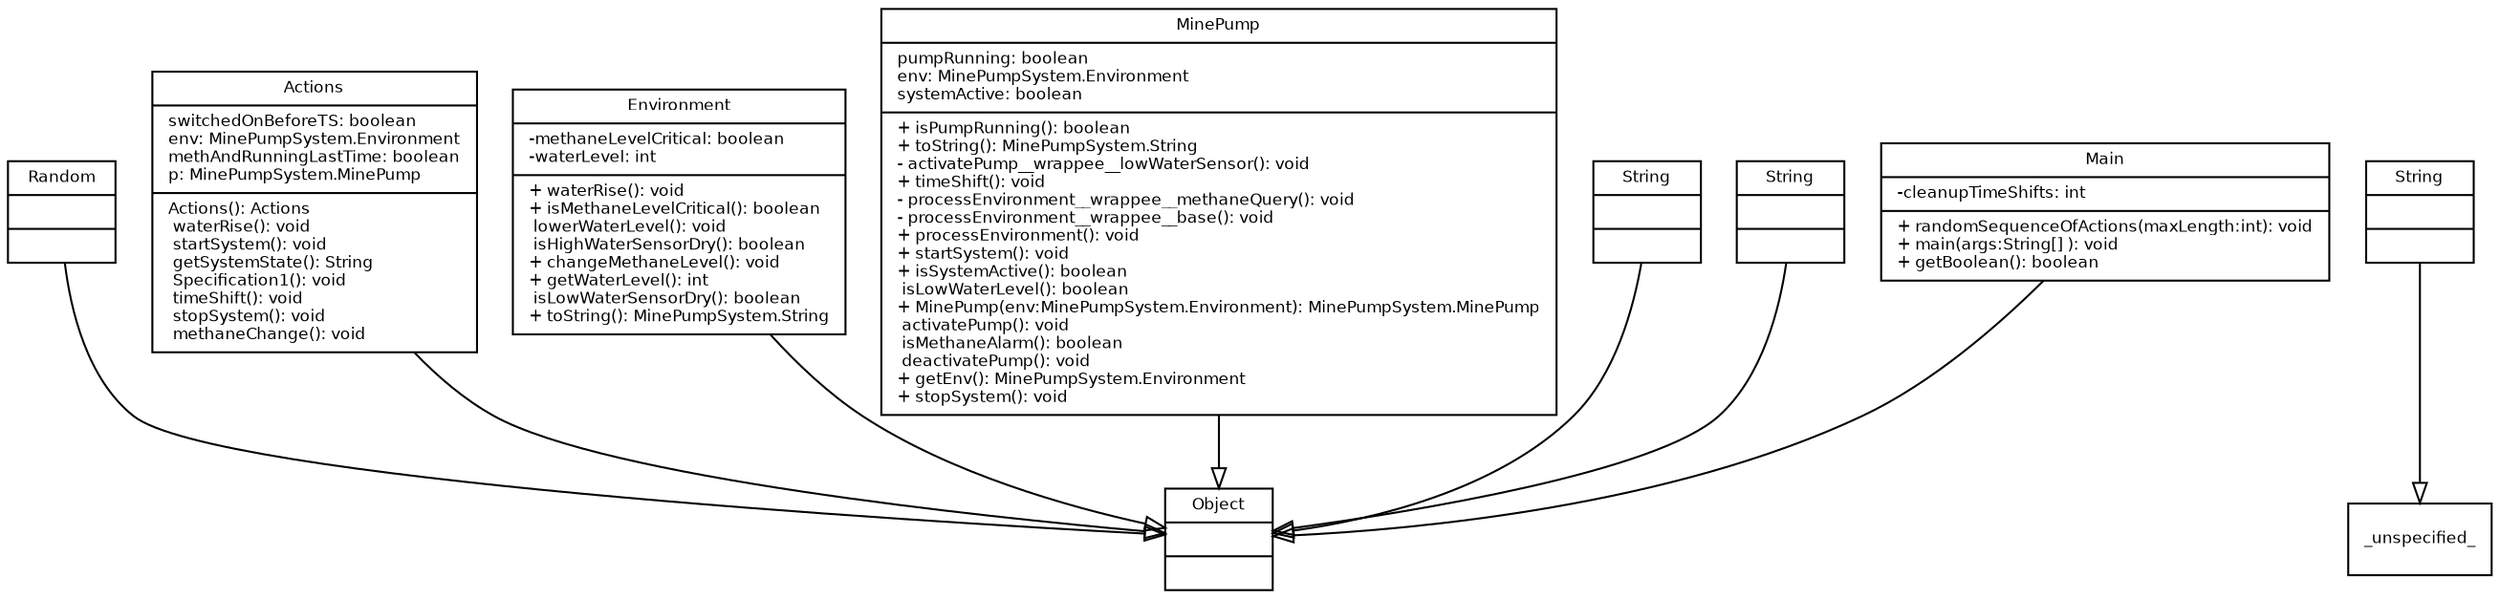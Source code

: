 digraph TypeHierarchy { 
        fontname = "Bitstream Vera Sans"
        fontsize = 8

        node [
                  fontname = "Bitstream Vera Sans"
                  fontsize = 8
                  shape = "record"
        ]

        edge [
                  fontname = "Bitstream Vera Sans"
                  fontsize = 8
        ]

        Random [
                  label = "{Random||}"
        ]

        Actions [
                  label = "{Actions|switchedOnBeforeTS: boolean\lenv: MinePumpSystem.Environment\lmethAndRunningLastTime: boolean\lp: MinePumpSystem.MinePump\l| Actions(): Actions\l waterRise(): void\l startSystem(): void\l getSystemState(): String\l Specification1(): void\l timeShift(): void\l stopSystem(): void\l methaneChange(): void\l}"
        ]

        MinePumpSystem_Environment [
                  label = "{Environment|-methaneLevelCritical: boolean\l-waterLevel: int\l|+ waterRise(): void\l+ isMethaneLevelCritical(): boolean\l lowerWaterLevel(): void\l isHighWaterSensorDry(): boolean\l+ changeMethaneLevel(): void\l+ getWaterLevel(): int\l isLowWaterSensorDry(): boolean\l+ toString(): MinePumpSystem.String\l}"
        ]

        MinePumpSystem_MinePump [
                  label = "{MinePump|pumpRunning: boolean\lenv: MinePumpSystem.Environment\lsystemActive: boolean\l|+ isPumpRunning(): boolean\l+ toString(): MinePumpSystem.String\l- activatePump__wrappee__lowWaterSensor(): void\l+ timeShift(): void\l- processEnvironment__wrappee__methaneQuery(): void\l- processEnvironment__wrappee__base(): void\l+ processEnvironment(): void\l+ startSystem(): void\l+ isSystemActive(): boolean\l isLowWaterLevel(): boolean\l+ MinePump(env:MinePumpSystem.Environment): MinePumpSystem.MinePump\l activatePump(): void\l isMethaneAlarm(): boolean\l deactivatePump(): void\l+ getEnv(): MinePumpSystem.Environment\l+ stopSystem(): void\l}"
        ]

        String [
                  label = "{String||}"
        ]

        java_lang_String [
                  label = "{String||}"
        ]

        java_lang_Object [
                  label = "{Object||}"
        ]

        MinePumpSystem_String [
                  label = "{String||}"
        ]

        Main [
                  label = "{Main|-cleanupTimeShifts: int\l|+ randomSequenceOfActions(maxLength:int): void\l+ main(args:String[] ): void\l+ getBoolean(): boolean\l}"
        ]

        edge [
                  arrowhead = "empty"
                  style = "solid"
                  arrowtail = "none"
        ]

        Random -> java_lang_Object
        Actions -> java_lang_Object
        MinePumpSystem_Environment -> java_lang_Object
        MinePumpSystem_MinePump -> java_lang_Object
        String -> _unspecified_
        java_lang_String -> java_lang_Object
        MinePumpSystem_String -> java_lang_Object
        Main -> java_lang_Object
        edge [
                  arrowhead = "empty"
                  style = "dashed"
                  arrowtail = "none"
        ]

        edge [
                  arrowhead = "normal"
                  style = "solid"
                  arrowtail = "odot"
        ]

}